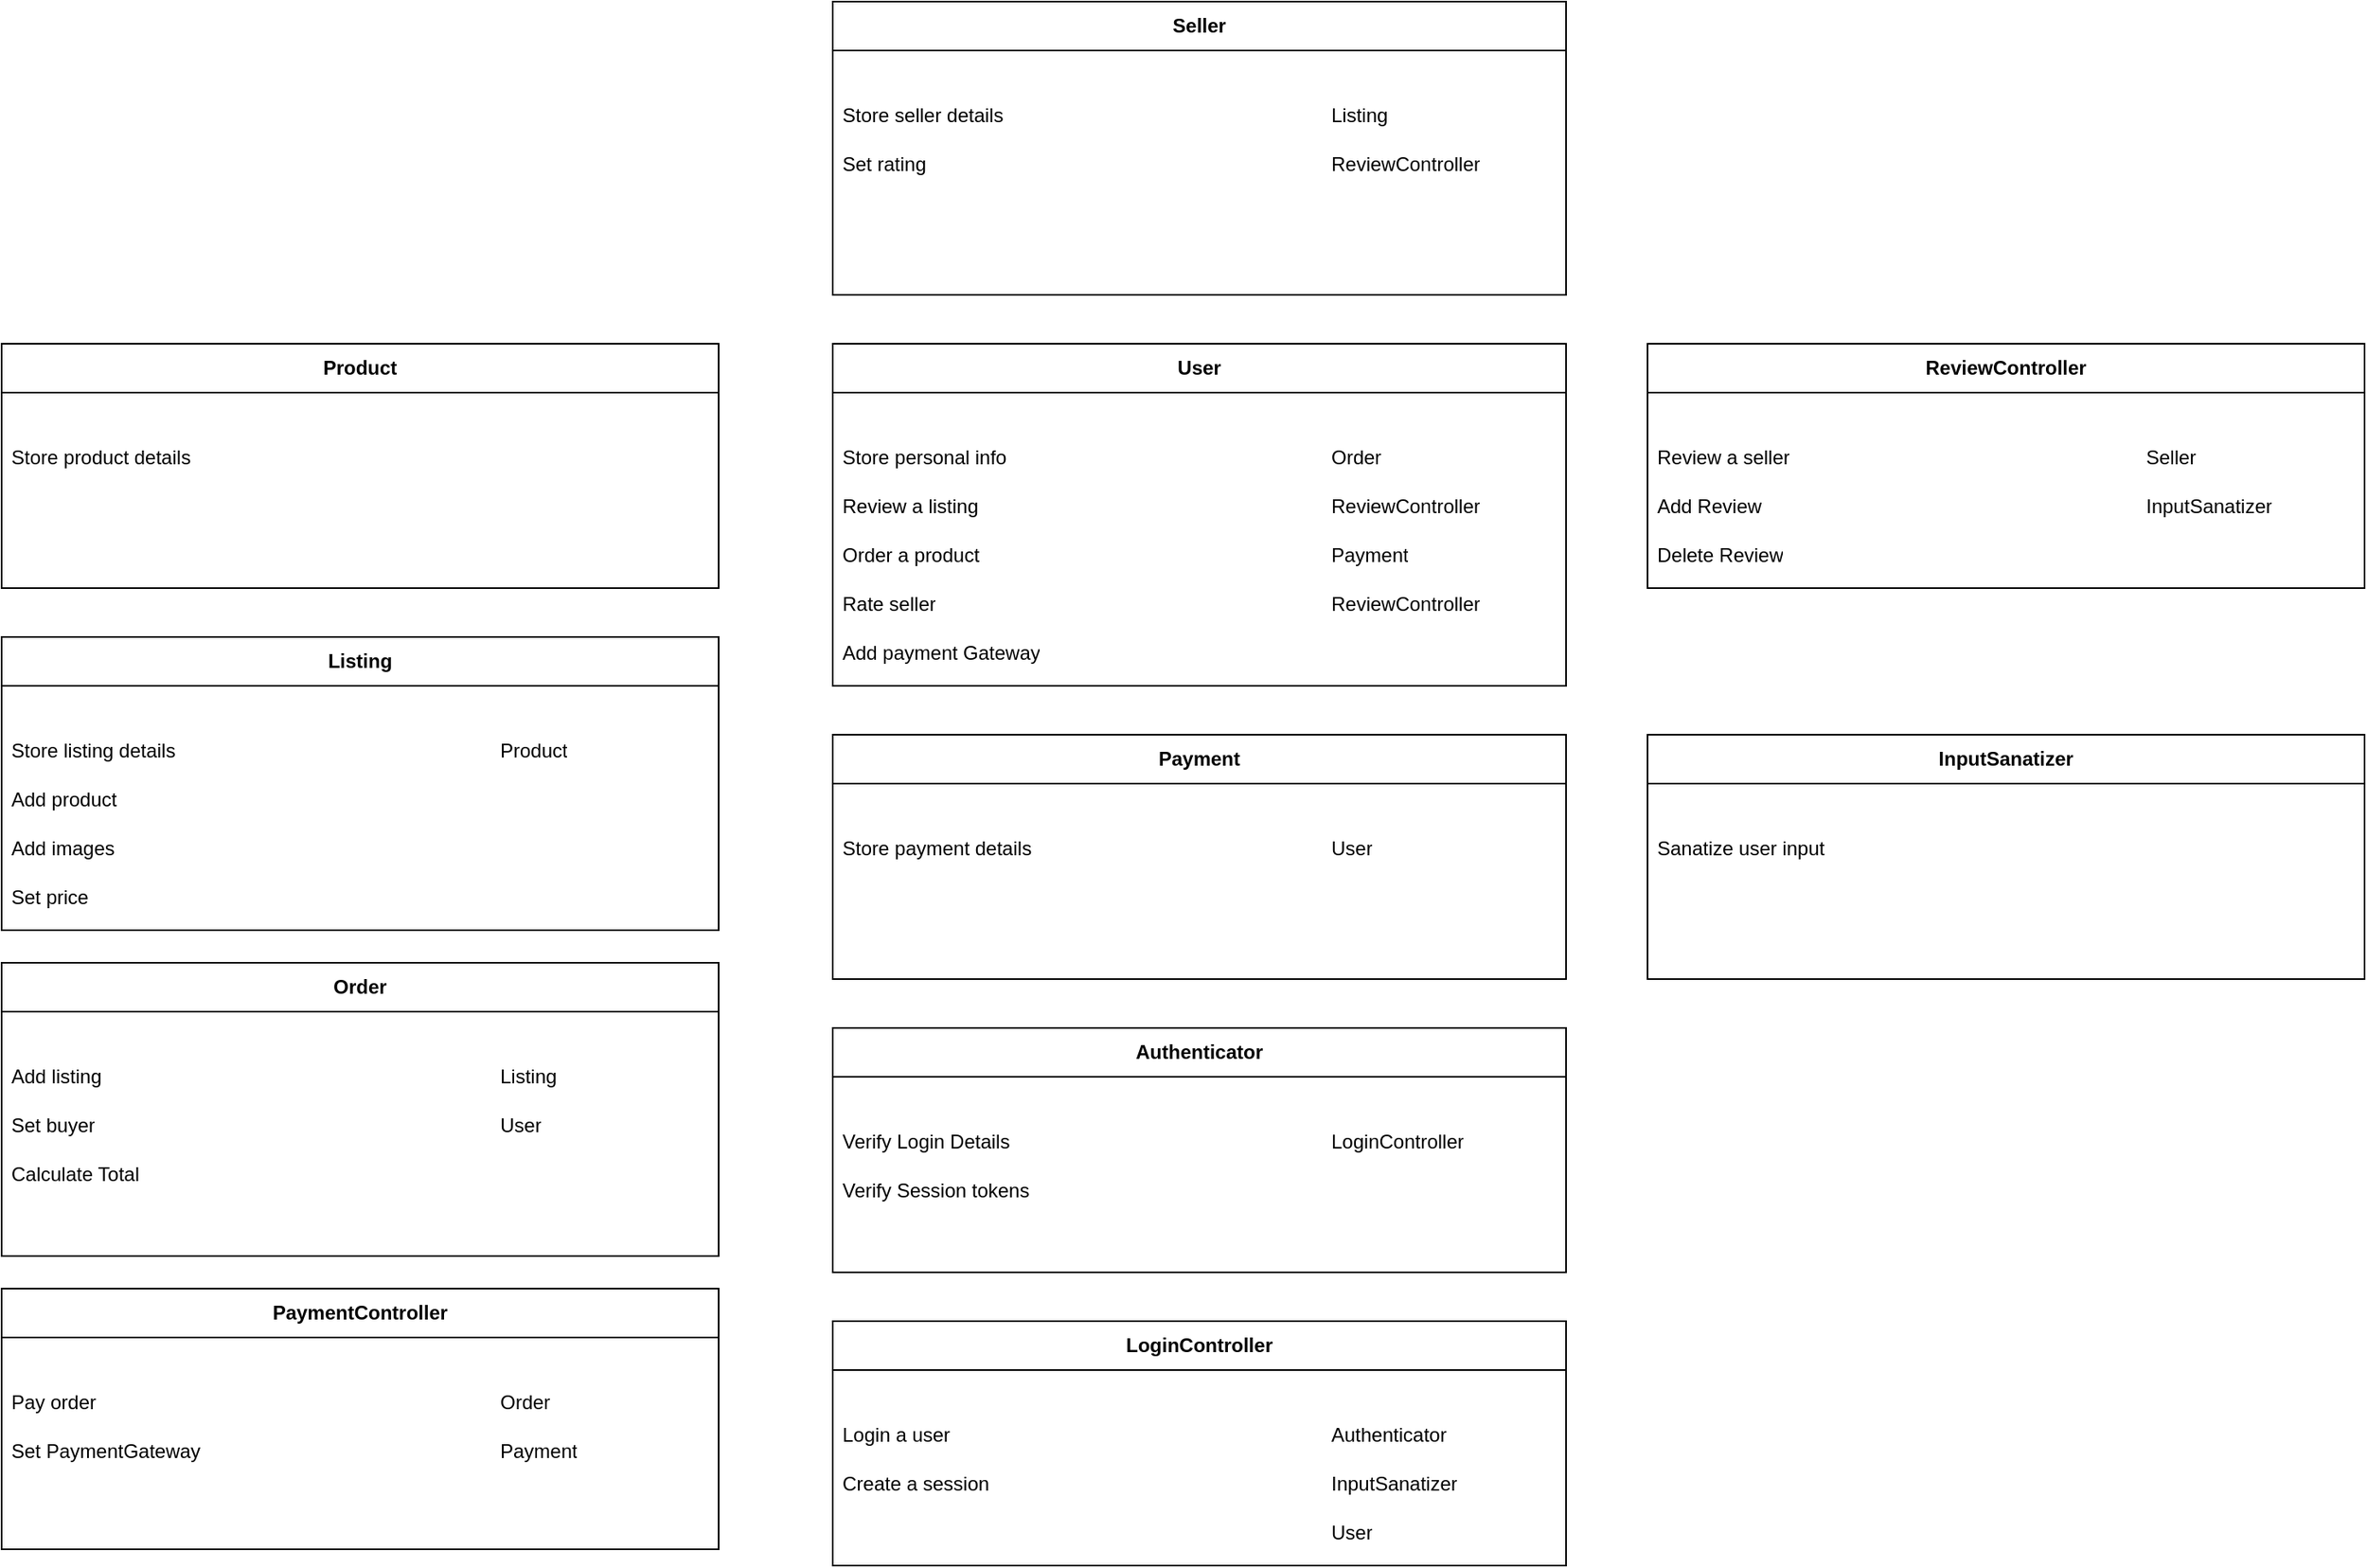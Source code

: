 <mxfile version="26.1.1">
  <diagram name="Page-1" id="4qO5snu0srxXvM7Uzl9y">
    <mxGraphModel dx="2410" dy="1066" grid="1" gridSize="10" guides="1" tooltips="1" connect="1" arrows="1" fold="1" page="1" pageScale="1" pageWidth="850" pageHeight="1100" math="0" shadow="0">
      <root>
        <mxCell id="0" />
        <mxCell id="1" parent="0" />
        <mxCell id="AYIX-EQ2d-SbjMrGPH-w-69" value="User" style="swimlane;whiteSpace=wrap;html=1;startSize=30;" vertex="1" parent="1">
          <mxGeometry x="240" y="350" width="450" height="210" as="geometry" />
        </mxCell>
        <mxCell id="AYIX-EQ2d-SbjMrGPH-w-70" value="" style="swimlane;fontStyle=0;childLayout=stackLayout;horizontal=1;startSize=26;horizontalStack=0;resizeParent=1;resizeParentMax=0;resizeLast=0;collapsible=1;marginBottom=0;align=center;fontSize=14;opacity=0;" vertex="1" parent="AYIX-EQ2d-SbjMrGPH-w-69">
          <mxGeometry y="30" width="300" height="176" as="geometry" />
        </mxCell>
        <mxCell id="AYIX-EQ2d-SbjMrGPH-w-71" value="Store personal info" style="text;strokeColor=none;fillColor=none;spacingLeft=4;spacingRight=4;overflow=hidden;rotatable=0;points=[[0,0.5],[1,0.5]];portConstraint=eastwest;fontSize=12;whiteSpace=wrap;html=1;" vertex="1" parent="AYIX-EQ2d-SbjMrGPH-w-70">
          <mxGeometry y="26" width="300" height="30" as="geometry" />
        </mxCell>
        <mxCell id="AYIX-EQ2d-SbjMrGPH-w-72" value="Review a listing" style="text;strokeColor=none;fillColor=none;spacingLeft=4;spacingRight=4;overflow=hidden;rotatable=0;points=[[0,0.5],[1,0.5]];portConstraint=eastwest;fontSize=12;whiteSpace=wrap;html=1;" vertex="1" parent="AYIX-EQ2d-SbjMrGPH-w-70">
          <mxGeometry y="56" width="300" height="30" as="geometry" />
        </mxCell>
        <mxCell id="AYIX-EQ2d-SbjMrGPH-w-73" value="Order a product" style="text;strokeColor=none;fillColor=none;spacingLeft=4;spacingRight=4;overflow=hidden;rotatable=0;points=[[0,0.5],[1,0.5]];portConstraint=eastwest;fontSize=12;whiteSpace=wrap;html=1;" vertex="1" parent="AYIX-EQ2d-SbjMrGPH-w-70">
          <mxGeometry y="86" width="300" height="30" as="geometry" />
        </mxCell>
        <mxCell id="AYIX-EQ2d-SbjMrGPH-w-158" value="Rate seller" style="text;strokeColor=none;fillColor=none;spacingLeft=4;spacingRight=4;overflow=hidden;rotatable=0;points=[[0,0.5],[1,0.5]];portConstraint=eastwest;fontSize=12;whiteSpace=wrap;html=1;" vertex="1" parent="AYIX-EQ2d-SbjMrGPH-w-70">
          <mxGeometry y="116" width="300" height="30" as="geometry" />
        </mxCell>
        <mxCell id="AYIX-EQ2d-SbjMrGPH-w-130" value="Add payment Gateway" style="text;strokeColor=none;fillColor=none;spacingLeft=4;spacingRight=4;overflow=hidden;rotatable=0;points=[[0,0.5],[1,0.5]];portConstraint=eastwest;fontSize=12;whiteSpace=wrap;html=1;" vertex="1" parent="AYIX-EQ2d-SbjMrGPH-w-70">
          <mxGeometry y="146" width="300" height="30" as="geometry" />
        </mxCell>
        <mxCell id="AYIX-EQ2d-SbjMrGPH-w-74" value="" style="swimlane;fontStyle=0;childLayout=stackLayout;horizontal=1;startSize=26;horizontalStack=0;resizeParent=1;resizeParentMax=0;resizeLast=0;collapsible=1;marginBottom=0;align=center;fontSize=14;opacity=0;" vertex="1" parent="AYIX-EQ2d-SbjMrGPH-w-69">
          <mxGeometry x="300" y="30" width="140" height="146" as="geometry" />
        </mxCell>
        <mxCell id="AYIX-EQ2d-SbjMrGPH-w-75" value="Order" style="text;strokeColor=none;fillColor=none;spacingLeft=4;spacingRight=4;overflow=hidden;rotatable=0;points=[[0,0.5],[1,0.5]];portConstraint=eastwest;fontSize=12;whiteSpace=wrap;html=1;" vertex="1" parent="AYIX-EQ2d-SbjMrGPH-w-74">
          <mxGeometry y="26" width="140" height="30" as="geometry" />
        </mxCell>
        <mxCell id="AYIX-EQ2d-SbjMrGPH-w-76" value="ReviewController" style="text;strokeColor=none;fillColor=none;spacingLeft=4;spacingRight=4;overflow=hidden;rotatable=0;points=[[0,0.5],[1,0.5]];portConstraint=eastwest;fontSize=12;whiteSpace=wrap;html=1;" vertex="1" parent="AYIX-EQ2d-SbjMrGPH-w-74">
          <mxGeometry y="56" width="140" height="30" as="geometry" />
        </mxCell>
        <mxCell id="AYIX-EQ2d-SbjMrGPH-w-131" value="Payment" style="text;strokeColor=none;fillColor=none;spacingLeft=4;spacingRight=4;overflow=hidden;rotatable=0;points=[[0,0.5],[1,0.5]];portConstraint=eastwest;fontSize=12;whiteSpace=wrap;html=1;" vertex="1" parent="AYIX-EQ2d-SbjMrGPH-w-74">
          <mxGeometry y="86" width="140" height="30" as="geometry" />
        </mxCell>
        <mxCell id="AYIX-EQ2d-SbjMrGPH-w-159" value="ReviewController" style="text;strokeColor=none;fillColor=none;spacingLeft=4;spacingRight=4;overflow=hidden;rotatable=0;points=[[0,0.5],[1,0.5]];portConstraint=eastwest;fontSize=12;whiteSpace=wrap;html=1;" vertex="1" parent="AYIX-EQ2d-SbjMrGPH-w-74">
          <mxGeometry y="116" width="140" height="30" as="geometry" />
        </mxCell>
        <mxCell id="AYIX-EQ2d-SbjMrGPH-w-78" value="Authenticator" style="swimlane;whiteSpace=wrap;html=1;startSize=30;" vertex="1" parent="1">
          <mxGeometry x="240" y="770" width="450" height="150" as="geometry" />
        </mxCell>
        <mxCell id="AYIX-EQ2d-SbjMrGPH-w-79" value="" style="swimlane;fontStyle=0;childLayout=stackLayout;horizontal=1;startSize=26;horizontalStack=0;resizeParent=1;resizeParentMax=0;resizeLast=0;collapsible=1;marginBottom=0;align=center;fontSize=14;opacity=0;" vertex="1" parent="AYIX-EQ2d-SbjMrGPH-w-78">
          <mxGeometry y="30" width="300" height="86" as="geometry" />
        </mxCell>
        <mxCell id="AYIX-EQ2d-SbjMrGPH-w-80" value="Verify Login Details" style="text;strokeColor=none;fillColor=none;spacingLeft=4;spacingRight=4;overflow=hidden;rotatable=0;points=[[0,0.5],[1,0.5]];portConstraint=eastwest;fontSize=12;whiteSpace=wrap;html=1;" vertex="1" parent="AYIX-EQ2d-SbjMrGPH-w-79">
          <mxGeometry y="26" width="300" height="30" as="geometry" />
        </mxCell>
        <mxCell id="AYIX-EQ2d-SbjMrGPH-w-81" value="Verify Session tokens" style="text;strokeColor=none;fillColor=none;spacingLeft=4;spacingRight=4;overflow=hidden;rotatable=0;points=[[0,0.5],[1,0.5]];portConstraint=eastwest;fontSize=12;whiteSpace=wrap;html=1;" vertex="1" parent="AYIX-EQ2d-SbjMrGPH-w-79">
          <mxGeometry y="56" width="300" height="30" as="geometry" />
        </mxCell>
        <mxCell id="AYIX-EQ2d-SbjMrGPH-w-83" value="" style="swimlane;fontStyle=0;childLayout=stackLayout;horizontal=1;startSize=26;horizontalStack=0;resizeParent=1;resizeParentMax=0;resizeLast=0;collapsible=1;marginBottom=0;align=center;fontSize=14;opacity=0;" vertex="1" parent="AYIX-EQ2d-SbjMrGPH-w-78">
          <mxGeometry x="300" y="30" width="140" height="56" as="geometry" />
        </mxCell>
        <mxCell id="AYIX-EQ2d-SbjMrGPH-w-84" value="LoginController" style="text;strokeColor=none;fillColor=none;spacingLeft=4;spacingRight=4;overflow=hidden;rotatable=0;points=[[0,0.5],[1,0.5]];portConstraint=eastwest;fontSize=12;whiteSpace=wrap;html=1;" vertex="1" parent="AYIX-EQ2d-SbjMrGPH-w-83">
          <mxGeometry y="26" width="140" height="30" as="geometry" />
        </mxCell>
        <mxCell id="AYIX-EQ2d-SbjMrGPH-w-86" value="LoginController" style="swimlane;whiteSpace=wrap;html=1;startSize=30;" vertex="1" parent="1">
          <mxGeometry x="240" y="950" width="450" height="150" as="geometry" />
        </mxCell>
        <mxCell id="AYIX-EQ2d-SbjMrGPH-w-87" value="" style="swimlane;fontStyle=0;childLayout=stackLayout;horizontal=1;startSize=26;horizontalStack=0;resizeParent=1;resizeParentMax=0;resizeLast=0;collapsible=1;marginBottom=0;align=center;fontSize=14;opacity=0;" vertex="1" parent="AYIX-EQ2d-SbjMrGPH-w-86">
          <mxGeometry y="30" width="300" height="86" as="geometry" />
        </mxCell>
        <mxCell id="AYIX-EQ2d-SbjMrGPH-w-88" value="Login a user" style="text;strokeColor=none;fillColor=none;spacingLeft=4;spacingRight=4;overflow=hidden;rotatable=0;points=[[0,0.5],[1,0.5]];portConstraint=eastwest;fontSize=12;whiteSpace=wrap;html=1;" vertex="1" parent="AYIX-EQ2d-SbjMrGPH-w-87">
          <mxGeometry y="26" width="300" height="30" as="geometry" />
        </mxCell>
        <mxCell id="AYIX-EQ2d-SbjMrGPH-w-89" value="Create a session" style="text;strokeColor=none;fillColor=none;spacingLeft=4;spacingRight=4;overflow=hidden;rotatable=0;points=[[0,0.5],[1,0.5]];portConstraint=eastwest;fontSize=12;whiteSpace=wrap;html=1;" vertex="1" parent="AYIX-EQ2d-SbjMrGPH-w-87">
          <mxGeometry y="56" width="300" height="30" as="geometry" />
        </mxCell>
        <mxCell id="AYIX-EQ2d-SbjMrGPH-w-91" value="" style="swimlane;fontStyle=0;childLayout=stackLayout;horizontal=1;startSize=26;horizontalStack=0;resizeParent=1;resizeParentMax=0;resizeLast=0;collapsible=1;marginBottom=0;align=center;fontSize=14;opacity=0;" vertex="1" parent="AYIX-EQ2d-SbjMrGPH-w-86">
          <mxGeometry x="300" y="30" width="140" height="116" as="geometry" />
        </mxCell>
        <mxCell id="AYIX-EQ2d-SbjMrGPH-w-92" value="Authenticator" style="text;strokeColor=none;fillColor=none;spacingLeft=4;spacingRight=4;overflow=hidden;rotatable=0;points=[[0,0.5],[1,0.5]];portConstraint=eastwest;fontSize=12;whiteSpace=wrap;html=1;" vertex="1" parent="AYIX-EQ2d-SbjMrGPH-w-91">
          <mxGeometry y="26" width="140" height="30" as="geometry" />
        </mxCell>
        <mxCell id="AYIX-EQ2d-SbjMrGPH-w-171" value="InputSanatizer" style="text;strokeColor=none;fillColor=none;spacingLeft=4;spacingRight=4;overflow=hidden;rotatable=0;points=[[0,0.5],[1,0.5]];portConstraint=eastwest;fontSize=12;whiteSpace=wrap;html=1;" vertex="1" parent="AYIX-EQ2d-SbjMrGPH-w-91">
          <mxGeometry y="56" width="140" height="30" as="geometry" />
        </mxCell>
        <mxCell id="AYIX-EQ2d-SbjMrGPH-w-93" value="User" style="text;strokeColor=none;fillColor=none;spacingLeft=4;spacingRight=4;overflow=hidden;rotatable=0;points=[[0,0.5],[1,0.5]];portConstraint=eastwest;fontSize=12;whiteSpace=wrap;html=1;" vertex="1" parent="AYIX-EQ2d-SbjMrGPH-w-91">
          <mxGeometry y="86" width="140" height="30" as="geometry" />
        </mxCell>
        <mxCell id="AYIX-EQ2d-SbjMrGPH-w-94" value="Product" style="swimlane;whiteSpace=wrap;html=1;startSize=30;" vertex="1" parent="1">
          <mxGeometry x="-270" y="350" width="440" height="150" as="geometry" />
        </mxCell>
        <mxCell id="AYIX-EQ2d-SbjMrGPH-w-95" value="" style="swimlane;fontStyle=0;childLayout=stackLayout;horizontal=1;startSize=26;horizontalStack=0;resizeParent=1;resizeParentMax=0;resizeLast=0;collapsible=1;marginBottom=0;align=center;fontSize=14;opacity=0;" vertex="1" parent="AYIX-EQ2d-SbjMrGPH-w-94">
          <mxGeometry y="30" width="300" height="56" as="geometry" />
        </mxCell>
        <mxCell id="AYIX-EQ2d-SbjMrGPH-w-96" value="Store product details" style="text;strokeColor=none;fillColor=none;spacingLeft=4;spacingRight=4;overflow=hidden;rotatable=0;points=[[0,0.5],[1,0.5]];portConstraint=eastwest;fontSize=12;whiteSpace=wrap;html=1;" vertex="1" parent="AYIX-EQ2d-SbjMrGPH-w-95">
          <mxGeometry y="26" width="300" height="30" as="geometry" />
        </mxCell>
        <mxCell id="AYIX-EQ2d-SbjMrGPH-w-99" value="" style="swimlane;fontStyle=0;childLayout=stackLayout;horizontal=1;startSize=26;horizontalStack=0;resizeParent=1;resizeParentMax=0;resizeLast=0;collapsible=1;marginBottom=0;align=center;fontSize=14;opacity=0;" vertex="1" parent="AYIX-EQ2d-SbjMrGPH-w-94">
          <mxGeometry x="300" y="30" width="140" height="56" as="geometry" />
        </mxCell>
        <mxCell id="AYIX-EQ2d-SbjMrGPH-w-102" value="Listing" style="swimlane;whiteSpace=wrap;html=1;startSize=30;" vertex="1" parent="1">
          <mxGeometry x="-270" y="530" width="440" height="180" as="geometry" />
        </mxCell>
        <mxCell id="AYIX-EQ2d-SbjMrGPH-w-103" value="" style="swimlane;fontStyle=0;childLayout=stackLayout;horizontal=1;startSize=26;horizontalStack=0;resizeParent=1;resizeParentMax=0;resizeLast=0;collapsible=1;marginBottom=0;align=center;fontSize=14;opacity=0;" vertex="1" parent="AYIX-EQ2d-SbjMrGPH-w-102">
          <mxGeometry y="30" width="300" height="146" as="geometry" />
        </mxCell>
        <mxCell id="AYIX-EQ2d-SbjMrGPH-w-109" value="Store listing details" style="text;strokeColor=none;fillColor=none;spacingLeft=4;spacingRight=4;overflow=hidden;rotatable=0;points=[[0,0.5],[1,0.5]];portConstraint=eastwest;fontSize=12;whiteSpace=wrap;html=1;" vertex="1" parent="AYIX-EQ2d-SbjMrGPH-w-103">
          <mxGeometry y="26" width="300" height="30" as="geometry" />
        </mxCell>
        <mxCell id="AYIX-EQ2d-SbjMrGPH-w-104" value="Add product" style="text;strokeColor=none;fillColor=none;spacingLeft=4;spacingRight=4;overflow=hidden;rotatable=0;points=[[0,0.5],[1,0.5]];portConstraint=eastwest;fontSize=12;whiteSpace=wrap;html=1;" vertex="1" parent="AYIX-EQ2d-SbjMrGPH-w-103">
          <mxGeometry y="56" width="300" height="30" as="geometry" />
        </mxCell>
        <mxCell id="AYIX-EQ2d-SbjMrGPH-w-110" value="Add images" style="text;strokeColor=none;fillColor=none;spacingLeft=4;spacingRight=4;overflow=hidden;rotatable=0;points=[[0,0.5],[1,0.5]];portConstraint=eastwest;fontSize=12;whiteSpace=wrap;html=1;" vertex="1" parent="AYIX-EQ2d-SbjMrGPH-w-103">
          <mxGeometry y="86" width="300" height="30" as="geometry" />
        </mxCell>
        <mxCell id="AYIX-EQ2d-SbjMrGPH-w-111" value="Set price" style="text;strokeColor=none;fillColor=none;spacingLeft=4;spacingRight=4;overflow=hidden;rotatable=0;points=[[0,0.5],[1,0.5]];portConstraint=eastwest;fontSize=12;whiteSpace=wrap;html=1;" vertex="1" parent="AYIX-EQ2d-SbjMrGPH-w-103">
          <mxGeometry y="116" width="300" height="30" as="geometry" />
        </mxCell>
        <mxCell id="AYIX-EQ2d-SbjMrGPH-w-105" value="" style="swimlane;fontStyle=0;childLayout=stackLayout;horizontal=1;startSize=26;horizontalStack=0;resizeParent=1;resizeParentMax=0;resizeLast=0;collapsible=1;marginBottom=0;align=center;fontSize=14;opacity=0;" vertex="1" parent="AYIX-EQ2d-SbjMrGPH-w-102">
          <mxGeometry x="300" y="30" width="140" height="56" as="geometry" />
        </mxCell>
        <mxCell id="AYIX-EQ2d-SbjMrGPH-w-106" value="Product" style="text;strokeColor=none;fillColor=none;spacingLeft=4;spacingRight=4;overflow=hidden;rotatable=0;points=[[0,0.5],[1,0.5]];portConstraint=eastwest;fontSize=12;whiteSpace=wrap;html=1;" vertex="1" parent="AYIX-EQ2d-SbjMrGPH-w-105">
          <mxGeometry y="26" width="140" height="30" as="geometry" />
        </mxCell>
        <mxCell id="AYIX-EQ2d-SbjMrGPH-w-112" value="Order" style="swimlane;whiteSpace=wrap;html=1;startSize=30;" vertex="1" parent="1">
          <mxGeometry x="-270" y="730" width="440" height="180" as="geometry" />
        </mxCell>
        <mxCell id="AYIX-EQ2d-SbjMrGPH-w-113" value="" style="swimlane;fontStyle=0;childLayout=stackLayout;horizontal=1;startSize=26;horizontalStack=0;resizeParent=1;resizeParentMax=0;resizeLast=0;collapsible=1;marginBottom=0;align=center;fontSize=14;opacity=0;" vertex="1" parent="AYIX-EQ2d-SbjMrGPH-w-112">
          <mxGeometry y="30" width="300" height="116" as="geometry" />
        </mxCell>
        <mxCell id="AYIX-EQ2d-SbjMrGPH-w-114" value="Add listing" style="text;strokeColor=none;fillColor=none;spacingLeft=4;spacingRight=4;overflow=hidden;rotatable=0;points=[[0,0.5],[1,0.5]];portConstraint=eastwest;fontSize=12;whiteSpace=wrap;html=1;" vertex="1" parent="AYIX-EQ2d-SbjMrGPH-w-113">
          <mxGeometry y="26" width="300" height="30" as="geometry" />
        </mxCell>
        <mxCell id="AYIX-EQ2d-SbjMrGPH-w-115" value="Set buyer" style="text;strokeColor=none;fillColor=none;spacingLeft=4;spacingRight=4;overflow=hidden;rotatable=0;points=[[0,0.5],[1,0.5]];portConstraint=eastwest;fontSize=12;whiteSpace=wrap;html=1;" vertex="1" parent="AYIX-EQ2d-SbjMrGPH-w-113">
          <mxGeometry y="56" width="300" height="30" as="geometry" />
        </mxCell>
        <mxCell id="AYIX-EQ2d-SbjMrGPH-w-117" value="Calculate Total" style="text;strokeColor=none;fillColor=none;spacingLeft=4;spacingRight=4;overflow=hidden;rotatable=0;points=[[0,0.5],[1,0.5]];portConstraint=eastwest;fontSize=12;whiteSpace=wrap;html=1;" vertex="1" parent="AYIX-EQ2d-SbjMrGPH-w-113">
          <mxGeometry y="86" width="300" height="30" as="geometry" />
        </mxCell>
        <mxCell id="AYIX-EQ2d-SbjMrGPH-w-118" value="" style="swimlane;fontStyle=0;childLayout=stackLayout;horizontal=1;startSize=26;horizontalStack=0;resizeParent=1;resizeParentMax=0;resizeLast=0;collapsible=1;marginBottom=0;align=center;fontSize=14;opacity=0;" vertex="1" parent="AYIX-EQ2d-SbjMrGPH-w-112">
          <mxGeometry x="300" y="30" width="140" height="86" as="geometry" />
        </mxCell>
        <mxCell id="AYIX-EQ2d-SbjMrGPH-w-119" value="Listing" style="text;strokeColor=none;fillColor=none;spacingLeft=4;spacingRight=4;overflow=hidden;rotatable=0;points=[[0,0.5],[1,0.5]];portConstraint=eastwest;fontSize=12;whiteSpace=wrap;html=1;" vertex="1" parent="AYIX-EQ2d-SbjMrGPH-w-118">
          <mxGeometry y="26" width="140" height="30" as="geometry" />
        </mxCell>
        <mxCell id="AYIX-EQ2d-SbjMrGPH-w-120" value="User" style="text;strokeColor=none;fillColor=none;spacingLeft=4;spacingRight=4;overflow=hidden;rotatable=0;points=[[0,0.5],[1,0.5]];portConstraint=eastwest;fontSize=12;whiteSpace=wrap;html=1;" vertex="1" parent="AYIX-EQ2d-SbjMrGPH-w-118">
          <mxGeometry y="56" width="140" height="30" as="geometry" />
        </mxCell>
        <mxCell id="AYIX-EQ2d-SbjMrGPH-w-122" value="PaymentController" style="swimlane;whiteSpace=wrap;html=1;startSize=30;" vertex="1" parent="1">
          <mxGeometry x="-270" y="930" width="440" height="160" as="geometry" />
        </mxCell>
        <mxCell id="AYIX-EQ2d-SbjMrGPH-w-123" value="" style="swimlane;fontStyle=0;childLayout=stackLayout;horizontal=1;startSize=26;horizontalStack=0;resizeParent=1;resizeParentMax=0;resizeLast=0;collapsible=1;marginBottom=0;align=center;fontSize=14;opacity=0;" vertex="1" parent="AYIX-EQ2d-SbjMrGPH-w-122">
          <mxGeometry y="30" width="300" height="86" as="geometry" />
        </mxCell>
        <mxCell id="AYIX-EQ2d-SbjMrGPH-w-124" value="Pay order" style="text;strokeColor=none;fillColor=none;spacingLeft=4;spacingRight=4;overflow=hidden;rotatable=0;points=[[0,0.5],[1,0.5]];portConstraint=eastwest;fontSize=12;whiteSpace=wrap;html=1;" vertex="1" parent="AYIX-EQ2d-SbjMrGPH-w-123">
          <mxGeometry y="26" width="300" height="30" as="geometry" />
        </mxCell>
        <mxCell id="AYIX-EQ2d-SbjMrGPH-w-125" value="Set PaymentGateway" style="text;strokeColor=none;fillColor=none;spacingLeft=4;spacingRight=4;overflow=hidden;rotatable=0;points=[[0,0.5],[1,0.5]];portConstraint=eastwest;fontSize=12;whiteSpace=wrap;html=1;" vertex="1" parent="AYIX-EQ2d-SbjMrGPH-w-123">
          <mxGeometry y="56" width="300" height="30" as="geometry" />
        </mxCell>
        <mxCell id="AYIX-EQ2d-SbjMrGPH-w-127" value="" style="swimlane;fontStyle=0;childLayout=stackLayout;horizontal=1;startSize=26;horizontalStack=0;resizeParent=1;resizeParentMax=0;resizeLast=0;collapsible=1;marginBottom=0;align=center;fontSize=14;opacity=0;" vertex="1" parent="AYIX-EQ2d-SbjMrGPH-w-122">
          <mxGeometry x="300" y="30" width="140" height="86" as="geometry" />
        </mxCell>
        <mxCell id="AYIX-EQ2d-SbjMrGPH-w-128" value="Order" style="text;strokeColor=none;fillColor=none;spacingLeft=4;spacingRight=4;overflow=hidden;rotatable=0;points=[[0,0.5],[1,0.5]];portConstraint=eastwest;fontSize=12;whiteSpace=wrap;html=1;" vertex="1" parent="AYIX-EQ2d-SbjMrGPH-w-127">
          <mxGeometry y="26" width="140" height="30" as="geometry" />
        </mxCell>
        <mxCell id="AYIX-EQ2d-SbjMrGPH-w-129" value="Payment" style="text;strokeColor=none;fillColor=none;spacingLeft=4;spacingRight=4;overflow=hidden;rotatable=0;points=[[0,0.5],[1,0.5]];portConstraint=eastwest;fontSize=12;whiteSpace=wrap;html=1;" vertex="1" parent="AYIX-EQ2d-SbjMrGPH-w-127">
          <mxGeometry y="56" width="140" height="30" as="geometry" />
        </mxCell>
        <mxCell id="AYIX-EQ2d-SbjMrGPH-w-133" value="Payment" style="swimlane;whiteSpace=wrap;html=1;startSize=30;" vertex="1" parent="1">
          <mxGeometry x="240" y="590" width="450" height="150" as="geometry" />
        </mxCell>
        <mxCell id="AYIX-EQ2d-SbjMrGPH-w-134" value="" style="swimlane;fontStyle=0;childLayout=stackLayout;horizontal=1;startSize=26;horizontalStack=0;resizeParent=1;resizeParentMax=0;resizeLast=0;collapsible=1;marginBottom=0;align=center;fontSize=14;opacity=0;" vertex="1" parent="AYIX-EQ2d-SbjMrGPH-w-133">
          <mxGeometry y="30" width="300" height="56" as="geometry" />
        </mxCell>
        <mxCell id="AYIX-EQ2d-SbjMrGPH-w-135" value="Store payment details" style="text;strokeColor=none;fillColor=none;spacingLeft=4;spacingRight=4;overflow=hidden;rotatable=0;points=[[0,0.5],[1,0.5]];portConstraint=eastwest;fontSize=12;whiteSpace=wrap;html=1;" vertex="1" parent="AYIX-EQ2d-SbjMrGPH-w-134">
          <mxGeometry y="26" width="300" height="30" as="geometry" />
        </mxCell>
        <mxCell id="AYIX-EQ2d-SbjMrGPH-w-136" value="" style="swimlane;fontStyle=0;childLayout=stackLayout;horizontal=1;startSize=26;horizontalStack=0;resizeParent=1;resizeParentMax=0;resizeLast=0;collapsible=1;marginBottom=0;align=center;fontSize=14;opacity=0;" vertex="1" parent="AYIX-EQ2d-SbjMrGPH-w-133">
          <mxGeometry x="300" y="30" width="140" height="56" as="geometry" />
        </mxCell>
        <mxCell id="AYIX-EQ2d-SbjMrGPH-w-140" value="User" style="text;strokeColor=none;fillColor=none;spacingLeft=4;spacingRight=4;overflow=hidden;rotatable=0;points=[[0,0.5],[1,0.5]];portConstraint=eastwest;fontSize=12;whiteSpace=wrap;html=1;" vertex="1" parent="AYIX-EQ2d-SbjMrGPH-w-136">
          <mxGeometry y="26" width="140" height="30" as="geometry" />
        </mxCell>
        <mxCell id="AYIX-EQ2d-SbjMrGPH-w-141" value="ReviewController" style="swimlane;whiteSpace=wrap;html=1;startSize=30;" vertex="1" parent="1">
          <mxGeometry x="740" y="350" width="440" height="150" as="geometry" />
        </mxCell>
        <mxCell id="AYIX-EQ2d-SbjMrGPH-w-142" value="" style="swimlane;fontStyle=0;childLayout=stackLayout;horizontal=1;startSize=26;horizontalStack=0;resizeParent=1;resizeParentMax=0;resizeLast=0;collapsible=1;marginBottom=0;align=center;fontSize=14;opacity=0;" vertex="1" parent="AYIX-EQ2d-SbjMrGPH-w-141">
          <mxGeometry y="30" width="300" height="116" as="geometry" />
        </mxCell>
        <mxCell id="AYIX-EQ2d-SbjMrGPH-w-143" value="Review a seller" style="text;strokeColor=none;fillColor=none;spacingLeft=4;spacingRight=4;overflow=hidden;rotatable=0;points=[[0,0.5],[1,0.5]];portConstraint=eastwest;fontSize=12;whiteSpace=wrap;html=1;" vertex="1" parent="AYIX-EQ2d-SbjMrGPH-w-142">
          <mxGeometry y="26" width="300" height="30" as="geometry" />
        </mxCell>
        <mxCell id="AYIX-EQ2d-SbjMrGPH-w-168" value="Add Review" style="text;strokeColor=none;fillColor=none;spacingLeft=4;spacingRight=4;overflow=hidden;rotatable=0;points=[[0,0.5],[1,0.5]];portConstraint=eastwest;fontSize=12;whiteSpace=wrap;html=1;" vertex="1" parent="AYIX-EQ2d-SbjMrGPH-w-142">
          <mxGeometry y="56" width="300" height="30" as="geometry" />
        </mxCell>
        <mxCell id="AYIX-EQ2d-SbjMrGPH-w-160" value="Delete Review" style="text;strokeColor=none;fillColor=none;spacingLeft=4;spacingRight=4;overflow=hidden;rotatable=0;points=[[0,0.5],[1,0.5]];portConstraint=eastwest;fontSize=12;whiteSpace=wrap;html=1;" vertex="1" parent="AYIX-EQ2d-SbjMrGPH-w-142">
          <mxGeometry y="86" width="300" height="30" as="geometry" />
        </mxCell>
        <mxCell id="AYIX-EQ2d-SbjMrGPH-w-145" value="" style="swimlane;fontStyle=0;childLayout=stackLayout;horizontal=1;startSize=26;horizontalStack=0;resizeParent=1;resizeParentMax=0;resizeLast=0;collapsible=1;marginBottom=0;align=center;fontSize=14;opacity=0;" vertex="1" parent="AYIX-EQ2d-SbjMrGPH-w-141">
          <mxGeometry x="300" y="30" width="140" height="86" as="geometry" />
        </mxCell>
        <mxCell id="AYIX-EQ2d-SbjMrGPH-w-167" value="Seller" style="text;strokeColor=none;fillColor=none;spacingLeft=4;spacingRight=4;overflow=hidden;rotatable=0;points=[[0,0.5],[1,0.5]];portConstraint=eastwest;fontSize=12;whiteSpace=wrap;html=1;" vertex="1" parent="AYIX-EQ2d-SbjMrGPH-w-145">
          <mxGeometry y="26" width="140" height="30" as="geometry" />
        </mxCell>
        <mxCell id="AYIX-EQ2d-SbjMrGPH-w-147" value="InputSanatizer" style="text;strokeColor=none;fillColor=none;spacingLeft=4;spacingRight=4;overflow=hidden;rotatable=0;points=[[0,0.5],[1,0.5]];portConstraint=eastwest;fontSize=12;whiteSpace=wrap;html=1;" vertex="1" parent="AYIX-EQ2d-SbjMrGPH-w-145">
          <mxGeometry y="56" width="140" height="30" as="geometry" />
        </mxCell>
        <mxCell id="AYIX-EQ2d-SbjMrGPH-w-148" value="Seller" style="swimlane;whiteSpace=wrap;html=1;startSize=30;" vertex="1" parent="1">
          <mxGeometry x="240" y="140" width="450" height="180" as="geometry" />
        </mxCell>
        <mxCell id="AYIX-EQ2d-SbjMrGPH-w-149" value="" style="swimlane;fontStyle=0;childLayout=stackLayout;horizontal=1;startSize=26;horizontalStack=0;resizeParent=1;resizeParentMax=0;resizeLast=0;collapsible=1;marginBottom=0;align=center;fontSize=14;opacity=0;" vertex="1" parent="AYIX-EQ2d-SbjMrGPH-w-148">
          <mxGeometry y="30" width="300" height="86" as="geometry" />
        </mxCell>
        <mxCell id="AYIX-EQ2d-SbjMrGPH-w-150" value="Store seller details" style="text;strokeColor=none;fillColor=none;spacingLeft=4;spacingRight=4;overflow=hidden;rotatable=0;points=[[0,0.5],[1,0.5]];portConstraint=eastwest;fontSize=12;whiteSpace=wrap;html=1;" vertex="1" parent="AYIX-EQ2d-SbjMrGPH-w-149">
          <mxGeometry y="26" width="300" height="30" as="geometry" />
        </mxCell>
        <mxCell id="AYIX-EQ2d-SbjMrGPH-w-169" value="Set rating" style="text;strokeColor=none;fillColor=none;spacingLeft=4;spacingRight=4;overflow=hidden;rotatable=0;points=[[0,0.5],[1,0.5]];portConstraint=eastwest;fontSize=12;whiteSpace=wrap;html=1;" vertex="1" parent="AYIX-EQ2d-SbjMrGPH-w-149">
          <mxGeometry y="56" width="300" height="30" as="geometry" />
        </mxCell>
        <mxCell id="AYIX-EQ2d-SbjMrGPH-w-154" value="" style="swimlane;fontStyle=0;childLayout=stackLayout;horizontal=1;startSize=26;horizontalStack=0;resizeParent=1;resizeParentMax=0;resizeLast=0;collapsible=1;marginBottom=0;align=center;fontSize=14;opacity=0;" vertex="1" parent="AYIX-EQ2d-SbjMrGPH-w-148">
          <mxGeometry x="300" y="30" width="140" height="86" as="geometry" />
        </mxCell>
        <mxCell id="AYIX-EQ2d-SbjMrGPH-w-155" value="Listing" style="text;strokeColor=none;fillColor=none;spacingLeft=4;spacingRight=4;overflow=hidden;rotatable=0;points=[[0,0.5],[1,0.5]];portConstraint=eastwest;fontSize=12;whiteSpace=wrap;html=1;" vertex="1" parent="AYIX-EQ2d-SbjMrGPH-w-154">
          <mxGeometry y="26" width="140" height="30" as="geometry" />
        </mxCell>
        <mxCell id="AYIX-EQ2d-SbjMrGPH-w-170" value="ReviewController" style="text;strokeColor=none;fillColor=none;spacingLeft=4;spacingRight=4;overflow=hidden;rotatable=0;points=[[0,0.5],[1,0.5]];portConstraint=eastwest;fontSize=12;whiteSpace=wrap;html=1;" vertex="1" parent="AYIX-EQ2d-SbjMrGPH-w-154">
          <mxGeometry y="56" width="140" height="30" as="geometry" />
        </mxCell>
        <mxCell id="AYIX-EQ2d-SbjMrGPH-w-161" value="InputSanatizer" style="swimlane;whiteSpace=wrap;html=1;startSize=30;" vertex="1" parent="1">
          <mxGeometry x="740" y="590" width="440" height="150" as="geometry" />
        </mxCell>
        <mxCell id="AYIX-EQ2d-SbjMrGPH-w-162" value="" style="swimlane;fontStyle=0;childLayout=stackLayout;horizontal=1;startSize=26;horizontalStack=0;resizeParent=1;resizeParentMax=0;resizeLast=0;collapsible=1;marginBottom=0;align=center;fontSize=14;opacity=0;" vertex="1" parent="AYIX-EQ2d-SbjMrGPH-w-161">
          <mxGeometry y="30" width="300" height="56" as="geometry" />
        </mxCell>
        <mxCell id="AYIX-EQ2d-SbjMrGPH-w-163" value="Sanatize user input" style="text;strokeColor=none;fillColor=none;spacingLeft=4;spacingRight=4;overflow=hidden;rotatable=0;points=[[0,0.5],[1,0.5]];portConstraint=eastwest;fontSize=12;whiteSpace=wrap;html=1;" vertex="1" parent="AYIX-EQ2d-SbjMrGPH-w-162">
          <mxGeometry y="26" width="300" height="30" as="geometry" />
        </mxCell>
        <mxCell id="AYIX-EQ2d-SbjMrGPH-w-165" value="" style="swimlane;fontStyle=0;childLayout=stackLayout;horizontal=1;startSize=26;horizontalStack=0;resizeParent=1;resizeParentMax=0;resizeLast=0;collapsible=1;marginBottom=0;align=center;fontSize=14;opacity=0;" vertex="1" parent="AYIX-EQ2d-SbjMrGPH-w-161">
          <mxGeometry x="300" y="30" width="140" height="56" as="geometry" />
        </mxCell>
      </root>
    </mxGraphModel>
  </diagram>
</mxfile>
